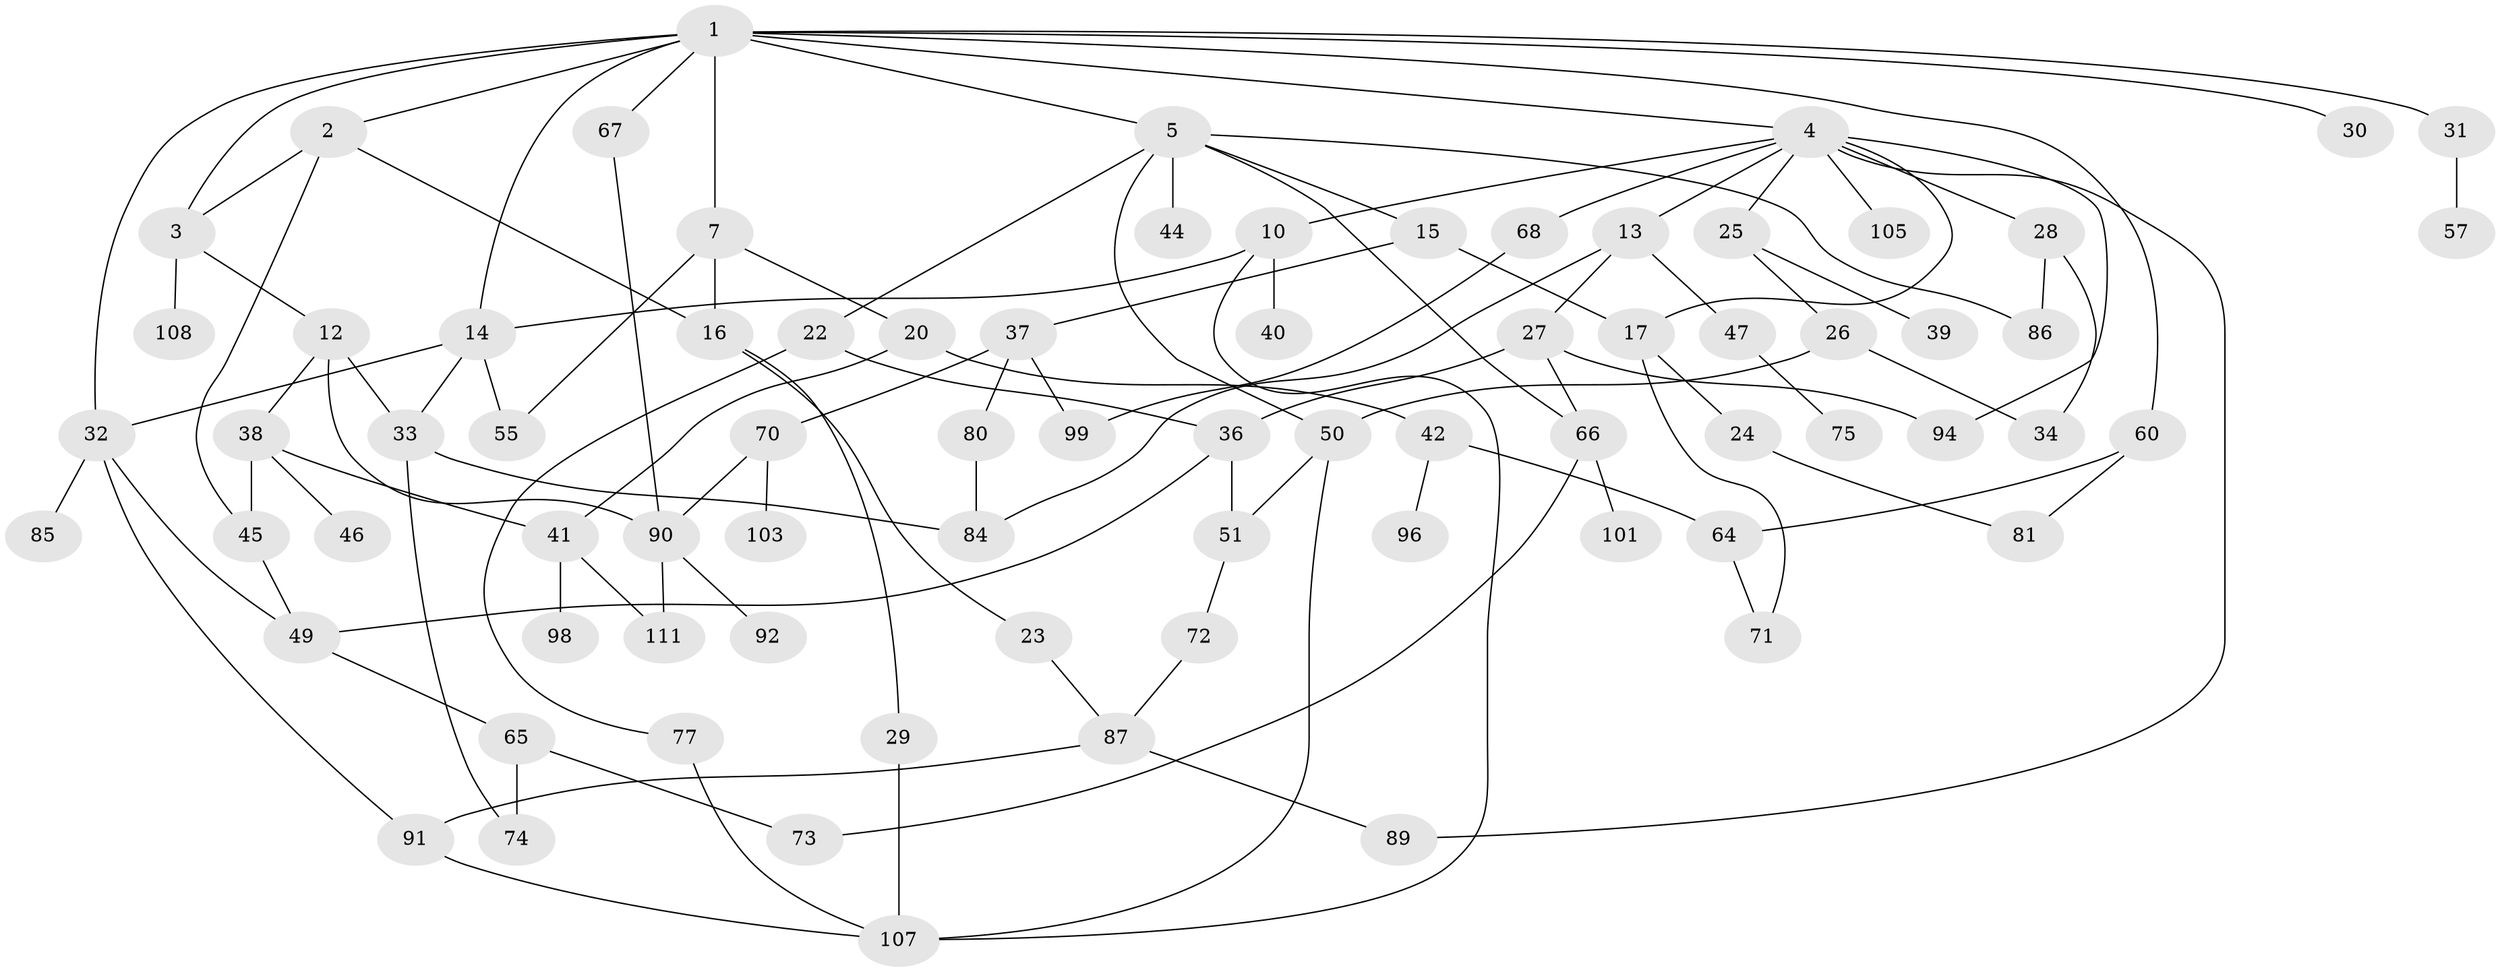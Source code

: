 // original degree distribution, {8: 0.008695652173913044, 3: 0.30434782608695654, 6: 0.02608695652173913, 4: 0.1391304347826087, 5: 0.02608695652173913, 2: 0.30434782608695654, 1: 0.19130434782608696}
// Generated by graph-tools (version 1.1) at 2025/41/03/06/25 10:41:25]
// undirected, 76 vertices, 111 edges
graph export_dot {
graph [start="1"]
  node [color=gray90,style=filled];
  1 [super="+8"];
  2 [super="+53"];
  3 [super="+11"];
  4 [super="+6"];
  5 [super="+35"];
  7 [super="+9"];
  10;
  12 [super="+18"];
  13;
  14 [super="+115"];
  15 [super="+113"];
  16 [super="+21"];
  17 [super="+19"];
  20;
  22 [super="+78"];
  23 [super="+54"];
  24 [super="+63"];
  25;
  26 [super="+58"];
  27 [super="+48"];
  28;
  29 [super="+62"];
  30;
  31;
  32 [super="+102"];
  33 [super="+43"];
  34 [super="+83"];
  36 [super="+100"];
  37 [super="+52"];
  38 [super="+82"];
  39;
  40;
  41 [super="+76"];
  42 [super="+59"];
  44;
  45;
  46;
  47 [super="+56"];
  49 [super="+61"];
  50;
  51 [super="+69"];
  55;
  57;
  60;
  64 [super="+93"];
  65 [super="+79"];
  66;
  67;
  68;
  70;
  71;
  72 [super="+104"];
  73;
  74;
  75;
  77;
  80;
  81 [super="+112"];
  84 [super="+110"];
  85;
  86 [super="+95"];
  87 [super="+88"];
  89;
  90 [super="+109"];
  91 [super="+97"];
  92;
  94;
  96;
  98;
  99 [super="+106"];
  101;
  103;
  105;
  107 [super="+114"];
  108;
  111;
  1 -- 2;
  1 -- 4;
  1 -- 5;
  1 -- 7;
  1 -- 14;
  1 -- 31;
  1 -- 67;
  1 -- 60;
  1 -- 30;
  1 -- 32;
  1 -- 3;
  2 -- 3;
  2 -- 16;
  2 -- 45;
  3 -- 12;
  3 -- 108;
  4 -- 10;
  4 -- 17;
  4 -- 25;
  4 -- 89;
  4 -- 68;
  4 -- 105;
  4 -- 28;
  4 -- 13;
  4 -- 94;
  5 -- 15;
  5 -- 22;
  5 -- 86;
  5 -- 66;
  5 -- 50;
  5 -- 44;
  7 -- 16;
  7 -- 55;
  7 -- 20;
  10 -- 40;
  10 -- 107;
  10 -- 14;
  12 -- 33;
  12 -- 90;
  12 -- 38;
  13 -- 27;
  13 -- 47;
  13 -- 84;
  14 -- 32;
  14 -- 55;
  14 -- 33;
  15 -- 37;
  15 -- 17;
  16 -- 23;
  16 -- 29;
  17 -- 24;
  17 -- 71;
  20 -- 41;
  20 -- 42;
  22 -- 77;
  22 -- 36;
  23 -- 87;
  24 -- 81;
  25 -- 26;
  25 -- 39;
  26 -- 50;
  26 -- 34;
  27 -- 36;
  27 -- 94;
  27 -- 66;
  28 -- 34;
  28 -- 86;
  29 -- 107;
  31 -- 57;
  32 -- 49;
  32 -- 85;
  32 -- 91;
  33 -- 84;
  33 -- 74;
  36 -- 51;
  36 -- 49;
  37 -- 80;
  37 -- 99;
  37 -- 70;
  38 -- 45;
  38 -- 46;
  38 -- 41;
  41 -- 111;
  41 -- 98;
  42 -- 64;
  42 -- 96 [weight=2];
  45 -- 49;
  47 -- 75;
  49 -- 65;
  50 -- 107;
  50 -- 51;
  51 -- 72;
  60 -- 81;
  60 -- 64;
  64 -- 71;
  65 -- 73;
  65 -- 74;
  66 -- 101;
  66 -- 73;
  67 -- 90;
  68 -- 99;
  70 -- 103;
  70 -- 90;
  72 -- 87;
  77 -- 107;
  80 -- 84;
  87 -- 91;
  87 -- 89;
  90 -- 92;
  90 -- 111;
  91 -- 107;
}
